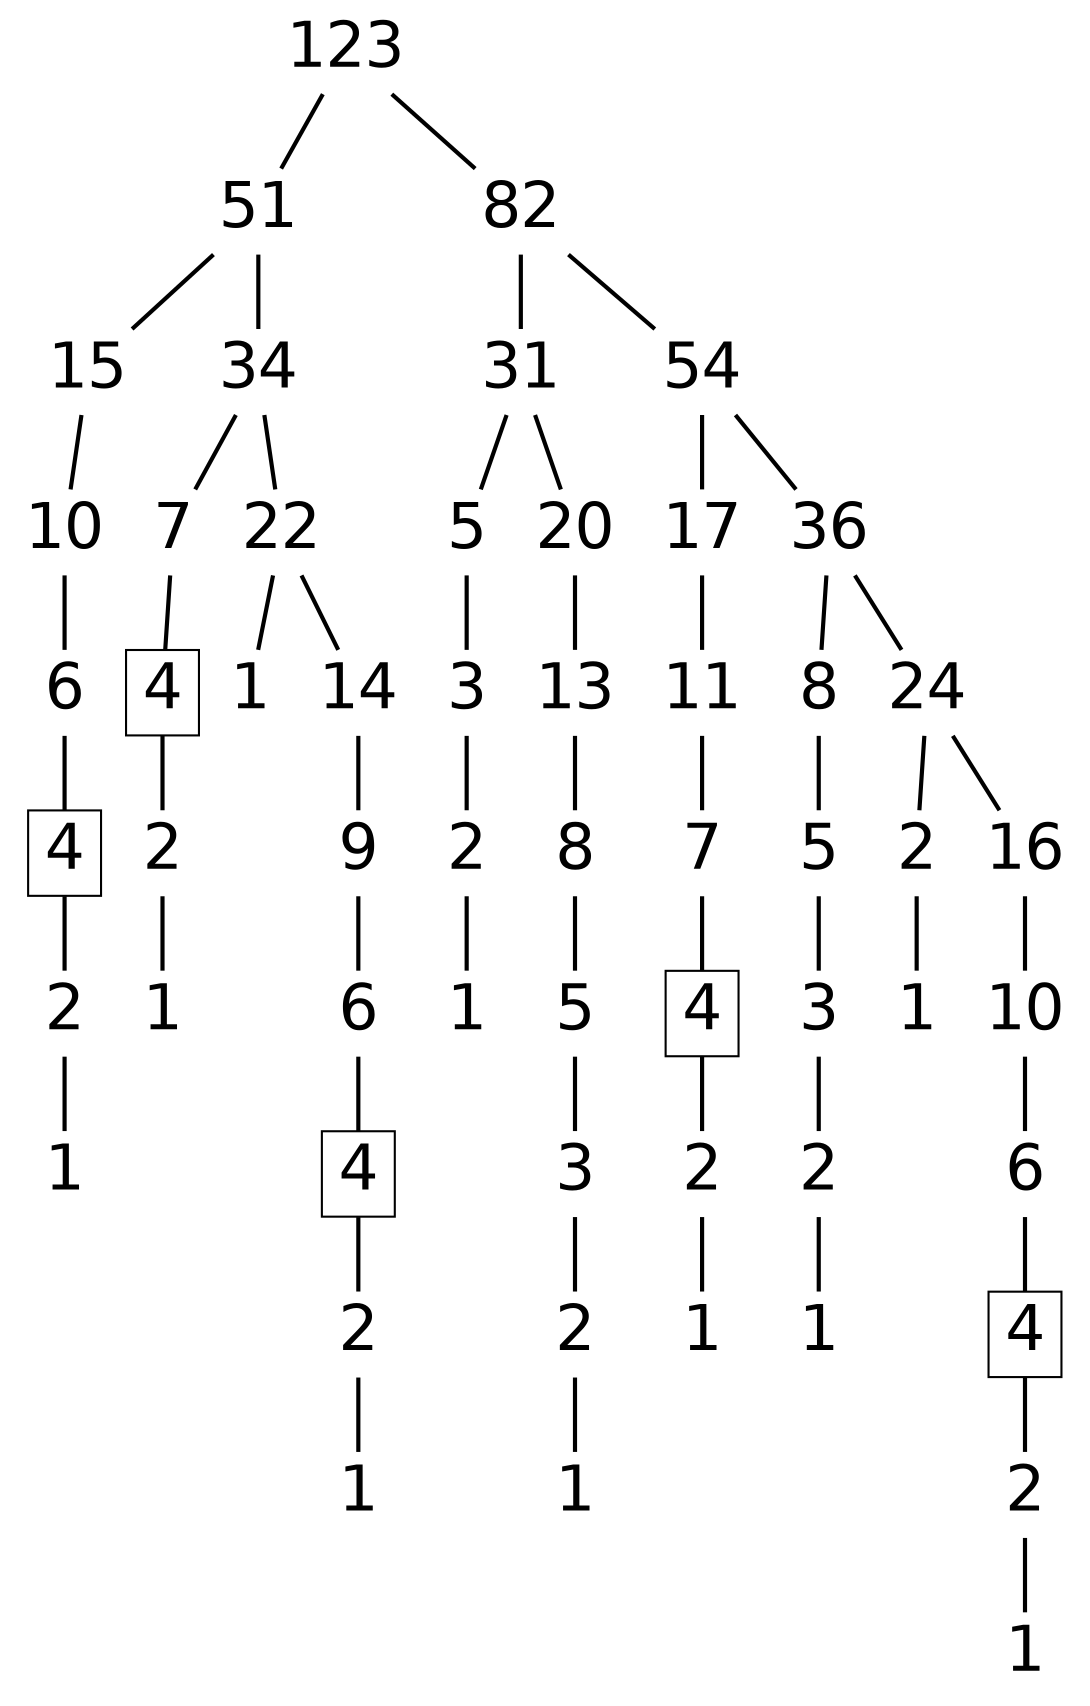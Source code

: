 digraph graph_name {
 graph[nodesep = 0.1];
 edge[dir=none, style=bold];
 node[ fontname = "Helvetica", shape = plaintext, width = 0.25, height = 0.25, fontsize=30];
b[label="123" ];
b->c
c[label="51" ];
c->d
d[label="15" ];
d->e
e[label="10" ];
e->f
f[label="6" ];
f->g
g[label="4" ;shape=box];
g->h
h[label="2" ];
h->i
i[label="1" ];
c->j
j[label="34" ];
j->k
k[label="7" ];
k->l
l[label="4" ;shape=box];
l->m
m[label="2" ];
m->n
n[label="1" ];
j->o
o[label="22" ];
o->p
p[label="1" ];
o->q
q[label="14" ];
q->r
r[label="9" ];
r->s
s[label="6" ];
s->t
t[label="4" ;shape=box];
t->u
u[label="2" ];
u->v
v[label="1" ];
b->w
w[label="82" ];
w->x
x[label="31" ];
x->y
y[label="5" ];
y->z
z[label="3" ];
z->aa
aa[label="2" ];
aa->ab
ab[label="1" ];
x->ac
ac[label="20" ];
ac->ad
ad[label="13" ];
ad->ae
ae[label="8" ];
ae->af
af[label="5" ];
af->ag
ag[label="3" ];
ag->ah
ah[label="2" ];
ah->ai
ai[label="1" ];
w->aj
aj[label="54" ];
aj->ak
ak[label="17" ];
ak->al
al[label="11" ];
al->am
am[label="7" ];
am->an
an[label="4" ;shape=box];
an->ao
ao[label="2" ];
ao->ap
ap[label="1" ];
aj->aq
aq[label="36" ];
aq->ar
ar[label="8" ];
ar->as
as[label="5" ];
as->at
at[label="3" ];
at->au
au[label="2" ];
au->av
av[label="1" ];
aq->aw
aw[label="24" ];
aw->ax
ax[label="2" ];
ax->ay
ay[label="1" ];
aw->az
az[label="16" ];
az->ba
ba[label="10" ];
ba->bb
bb[label="6" ];
bb->bc
bc[label="4" ;shape=box];
bc->bd
bd[label="2" ];
bd->be
be[label="1" ];
}
